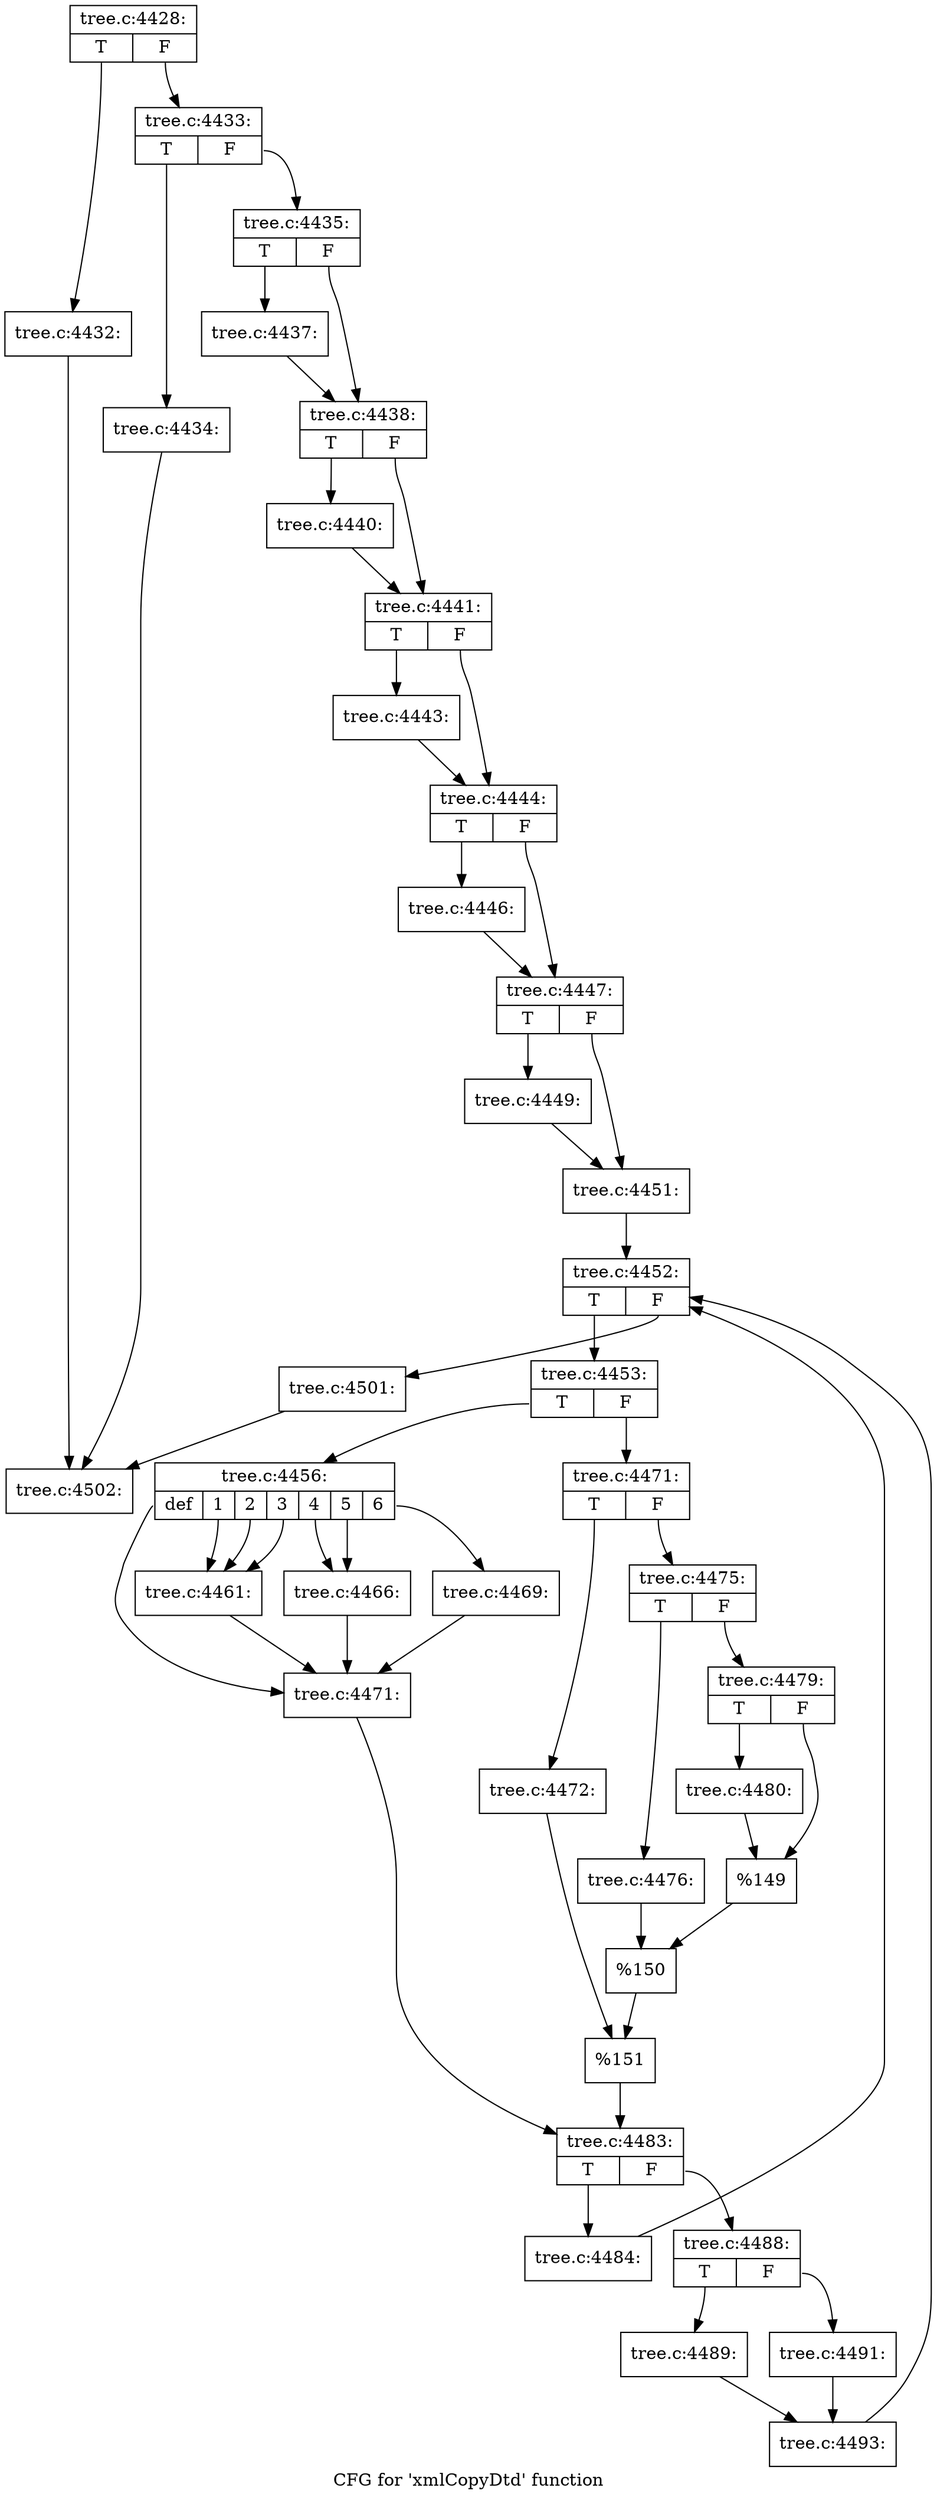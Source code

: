 digraph "CFG for 'xmlCopyDtd' function" {
	label="CFG for 'xmlCopyDtd' function";

	Node0x44add80 [shape=record,label="{tree.c:4428:|{<s0>T|<s1>F}}"];
	Node0x44add80:s0 -> Node0x44b78b0;
	Node0x44add80:s1 -> Node0x44b7900;
	Node0x44b78b0 [shape=record,label="{tree.c:4432:}"];
	Node0x44b78b0 -> Node0x44b1120;
	Node0x44b7900 [shape=record,label="{tree.c:4433:|{<s0>T|<s1>F}}"];
	Node0x44b7900:s0 -> Node0x44b84b0;
	Node0x44b7900:s1 -> Node0x44b8500;
	Node0x44b84b0 [shape=record,label="{tree.c:4434:}"];
	Node0x44b84b0 -> Node0x44b1120;
	Node0x44b8500 [shape=record,label="{tree.c:4435:|{<s0>T|<s1>F}}"];
	Node0x44b8500:s0 -> Node0x44b8960;
	Node0x44b8500:s1 -> Node0x44b89b0;
	Node0x44b8960 [shape=record,label="{tree.c:4437:}"];
	Node0x44b8960 -> Node0x44b89b0;
	Node0x44b89b0 [shape=record,label="{tree.c:4438:|{<s0>T|<s1>F}}"];
	Node0x44b89b0:s0 -> Node0x44b9750;
	Node0x44b89b0:s1 -> Node0x44b9d20;
	Node0x44b9750 [shape=record,label="{tree.c:4440:}"];
	Node0x44b9750 -> Node0x44b9d20;
	Node0x44b9d20 [shape=record,label="{tree.c:4441:|{<s0>T|<s1>F}}"];
	Node0x44b9d20:s0 -> Node0x44ba390;
	Node0x44b9d20:s1 -> Node0x44ba8a0;
	Node0x44ba390 [shape=record,label="{tree.c:4443:}"];
	Node0x44ba390 -> Node0x44ba8a0;
	Node0x44ba8a0 [shape=record,label="{tree.c:4444:|{<s0>T|<s1>F}}"];
	Node0x44ba8a0:s0 -> Node0x44baf40;
	Node0x44ba8a0:s1 -> Node0x44bb410;
	Node0x44baf40 [shape=record,label="{tree.c:4446:}"];
	Node0x44baf40 -> Node0x44bb410;
	Node0x44bb410 [shape=record,label="{tree.c:4447:|{<s0>T|<s1>F}}"];
	Node0x44bb410:s0 -> Node0x44bbab0;
	Node0x44bb410:s1 -> Node0x44bbf80;
	Node0x44bbab0 [shape=record,label="{tree.c:4449:}"];
	Node0x44bbab0 -> Node0x44bbf80;
	Node0x44bbf80 [shape=record,label="{tree.c:4451:}"];
	Node0x44bbf80 -> Node0x44bca00;
	Node0x44bca00 [shape=record,label="{tree.c:4452:|{<s0>T|<s1>F}}"];
	Node0x44bca00:s0 -> Node0x44bcdb0;
	Node0x44bca00:s1 -> Node0x44bcbe0;
	Node0x44bcdb0 [shape=record,label="{tree.c:4453:|{<s0>T|<s1>F}}"];
	Node0x44bcdb0:s0 -> Node0x44bcf80;
	Node0x44bcdb0:s1 -> Node0x44bd020;
	Node0x44bcf80 [shape=record,label="{tree.c:4456:|{<s0>def|<s1>1|<s2>2|<s3>3|<s4>4|<s5>5|<s6>6}}"];
	Node0x44bcf80:s0 -> Node0x44bd810;
	Node0x44bcf80:s1 -> Node0x44bdd20;
	Node0x44bcf80:s2 -> Node0x44bdd20;
	Node0x44bcf80:s3 -> Node0x44bdd20;
	Node0x44bcf80:s4 -> Node0x44be310;
	Node0x44bcf80:s5 -> Node0x44be310;
	Node0x44bcf80:s6 -> Node0x44bea40;
	Node0x44bdd20 [shape=record,label="{tree.c:4461:}"];
	Node0x44bdd20 -> Node0x44bd810;
	Node0x44be310 [shape=record,label="{tree.c:4466:}"];
	Node0x44be310 -> Node0x44bd810;
	Node0x44bea40 [shape=record,label="{tree.c:4469:}"];
	Node0x44bea40 -> Node0x44bd810;
	Node0x44bd810 [shape=record,label="{tree.c:4471:}"];
	Node0x44bd810 -> Node0x44bcfd0;
	Node0x44bd020 [shape=record,label="{tree.c:4471:|{<s0>T|<s1>F}}"];
	Node0x44bd020:s0 -> Node0x44bda20;
	Node0x44bd020:s1 -> Node0x44bf0c0;
	Node0x44bda20 [shape=record,label="{tree.c:4472:}"];
	Node0x44bda20 -> Node0x44bf070;
	Node0x44bf0c0 [shape=record,label="{tree.c:4475:|{<s0>T|<s1>F}}"];
	Node0x44bf0c0:s0 -> Node0x44c5de0;
	Node0x44bf0c0:s1 -> Node0x44c6510;
	Node0x44c5de0 [shape=record,label="{tree.c:4476:}"];
	Node0x44c5de0 -> Node0x44c64c0;
	Node0x44c6510 [shape=record,label="{tree.c:4479:|{<s0>T|<s1>F}}"];
	Node0x44c6510:s0 -> Node0x44c70f0;
	Node0x44c6510:s1 -> Node0x44c73a0;
	Node0x44c70f0 [shape=record,label="{tree.c:4480:}"];
	Node0x44c70f0 -> Node0x44c73a0;
	Node0x44c73a0 [shape=record,label="{%149}"];
	Node0x44c73a0 -> Node0x44c64c0;
	Node0x44c64c0 [shape=record,label="{%150}"];
	Node0x44c64c0 -> Node0x44bf070;
	Node0x44bf070 [shape=record,label="{%151}"];
	Node0x44bf070 -> Node0x44bcfd0;
	Node0x44bcfd0 [shape=record,label="{tree.c:4483:|{<s0>T|<s1>F}}"];
	Node0x44bcfd0:s0 -> Node0x44c8090;
	Node0x44bcfd0:s1 -> Node0x44c80e0;
	Node0x44c8090 [shape=record,label="{tree.c:4484:}"];
	Node0x44c8090 -> Node0x44bca00;
	Node0x44c80e0 [shape=record,label="{tree.c:4488:|{<s0>T|<s1>F}}"];
	Node0x44c80e0:s0 -> Node0x44c8780;
	Node0x44c80e0:s1 -> Node0x44c8820;
	Node0x44c8780 [shape=record,label="{tree.c:4489:}"];
	Node0x44c8780 -> Node0x44c87d0;
	Node0x44c8820 [shape=record,label="{tree.c:4491:}"];
	Node0x44c8820 -> Node0x44c87d0;
	Node0x44c87d0 [shape=record,label="{tree.c:4493:}"];
	Node0x44c87d0 -> Node0x44bca00;
	Node0x44bcbe0 [shape=record,label="{tree.c:4501:}"];
	Node0x44bcbe0 -> Node0x44b1120;
	Node0x44b1120 [shape=record,label="{tree.c:4502:}"];
}
